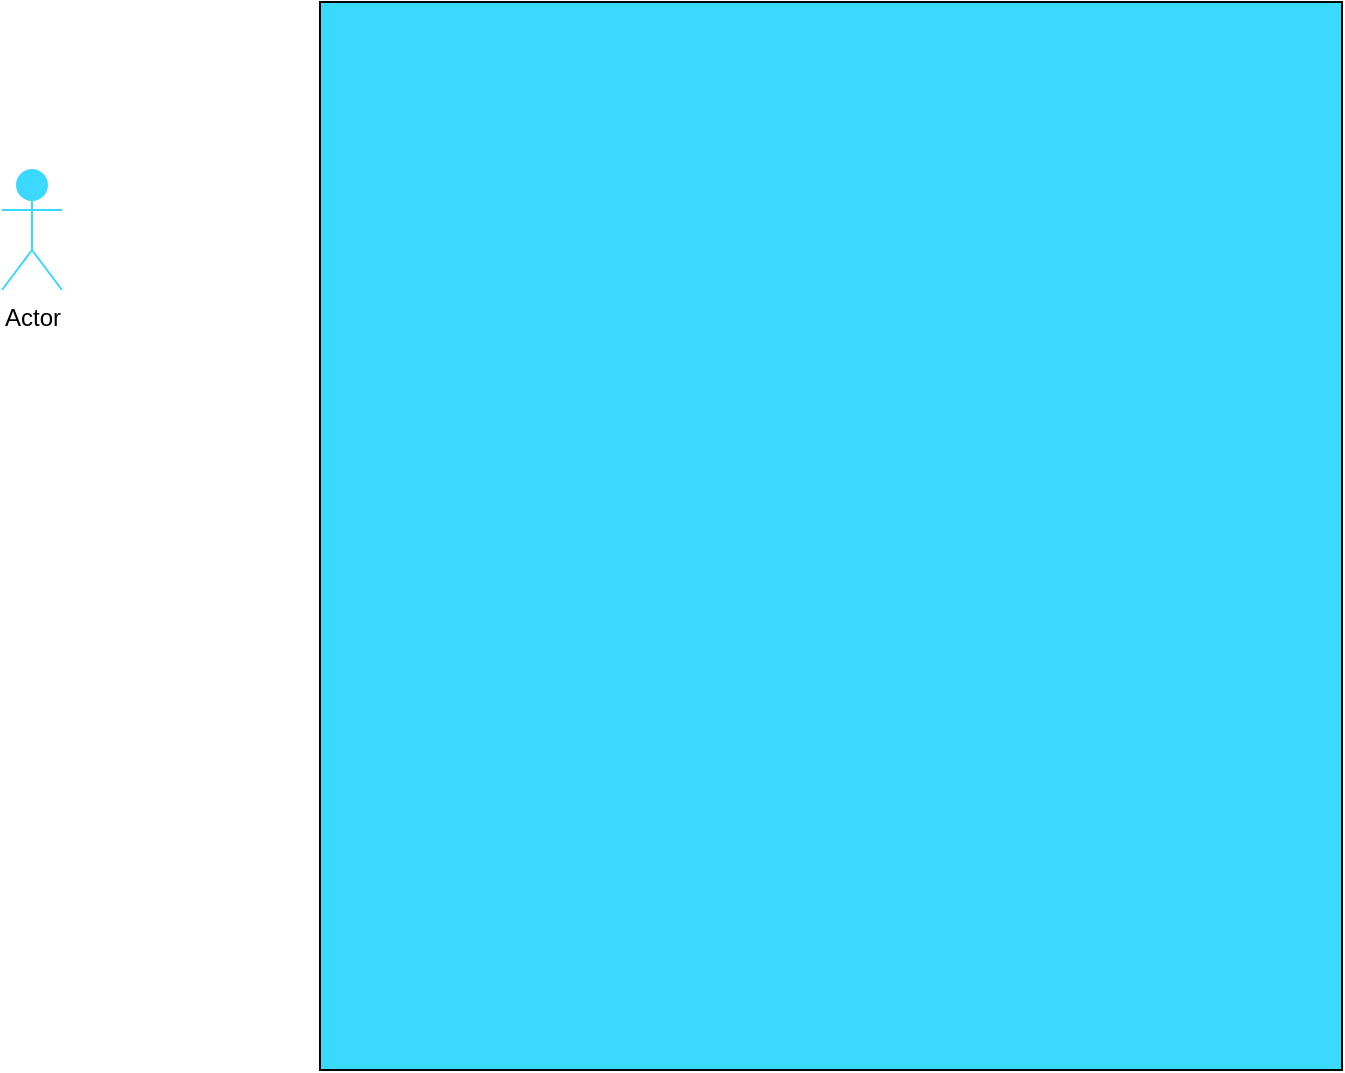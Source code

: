 <mxfile version="20.2.0" type="github">
  <diagram id="2KIT96QI7-xPNKFdnTv3" name="Halaman-1">
    <mxGraphModel dx="1422" dy="786" grid="1" gridSize="10" guides="1" tooltips="1" connect="1" arrows="1" fold="1" page="1" pageScale="1" pageWidth="827" pageHeight="1169" math="0" shadow="0">
      <root>
        <mxCell id="0" />
        <mxCell id="1" parent="0" />
        <mxCell id="y96FYoVAzyEVzs2pSNnv-1" value="" style="rounded=0;whiteSpace=wrap;html=1;fillColor=#3BD8FF;" vertex="1" parent="1">
          <mxGeometry x="249" y="106" width="511" height="534" as="geometry" />
        </mxCell>
        <mxCell id="y96FYoVAzyEVzs2pSNnv-2" value="Actor" style="shape=umlActor;verticalLabelPosition=bottom;verticalAlign=top;html=1;outlineConnect=0;strokeColor=#3BD8FF;fillColor=#3BD8FF;" vertex="1" parent="1">
          <mxGeometry x="90" y="190" width="30" height="60" as="geometry" />
        </mxCell>
      </root>
    </mxGraphModel>
  </diagram>
</mxfile>
